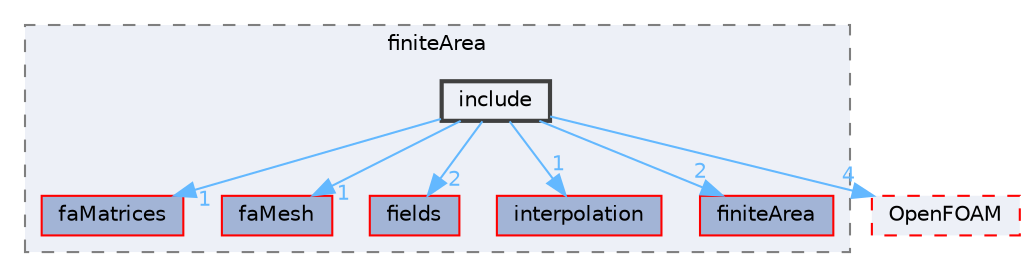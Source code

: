 digraph "src/finiteArea/include"
{
 // LATEX_PDF_SIZE
  bgcolor="transparent";
  edge [fontname=Helvetica,fontsize=10,labelfontname=Helvetica,labelfontsize=10];
  node [fontname=Helvetica,fontsize=10,shape=box,height=0.2,width=0.4];
  compound=true
  subgraph clusterdir_b69a9eadfe761c231b266ce918b218a5 {
    graph [ bgcolor="#edf0f7", pencolor="grey50", label="finiteArea", fontname=Helvetica,fontsize=10 style="filled,dashed", URL="dir_b69a9eadfe761c231b266ce918b218a5.html",tooltip=""]
  dir_11fa0d52a0a43d2db65b942bd42d04b1 [label="faMatrices", fillcolor="#a2b4d6", color="red", style="filled", URL="dir_11fa0d52a0a43d2db65b942bd42d04b1.html",tooltip=""];
  dir_f14612db68a06d13a87d37d60dc895d5 [label="faMesh", fillcolor="#a2b4d6", color="red", style="filled", URL="dir_f14612db68a06d13a87d37d60dc895d5.html",tooltip=""];
  dir_82c77a639fb8894523e0866635d617d1 [label="fields", fillcolor="#a2b4d6", color="red", style="filled", URL="dir_82c77a639fb8894523e0866635d617d1.html",tooltip=""];
  dir_880b478b7287aa29b2969cd4b71f61be [label="interpolation", fillcolor="#a2b4d6", color="red", style="filled", URL="dir_880b478b7287aa29b2969cd4b71f61be.html",tooltip=""];
  dir_b48fbfbe364b5d9546b561f47f4221eb [label="finiteArea", fillcolor="#a2b4d6", color="red", style="filled", URL="dir_b48fbfbe364b5d9546b561f47f4221eb.html",tooltip=""];
  dir_670f6c14a1f8c400a96cfc03280afe53 [label="include", fillcolor="#edf0f7", color="grey25", style="filled,bold", URL="dir_670f6c14a1f8c400a96cfc03280afe53.html",tooltip=""];
  }
  dir_c5473ff19b20e6ec4dfe5c310b3778a8 [label="OpenFOAM", fillcolor="#edf0f7", color="red", style="filled,dashed", URL="dir_c5473ff19b20e6ec4dfe5c310b3778a8.html",tooltip=""];
  dir_670f6c14a1f8c400a96cfc03280afe53->dir_11fa0d52a0a43d2db65b942bd42d04b1 [headlabel="1", labeldistance=1.5 headhref="dir_001797_001293.html" href="dir_001797_001293.html" color="steelblue1" fontcolor="steelblue1"];
  dir_670f6c14a1f8c400a96cfc03280afe53->dir_82c77a639fb8894523e0866635d617d1 [headlabel="2", labeldistance=1.5 headhref="dir_001797_001330.html" href="dir_001797_001330.html" color="steelblue1" fontcolor="steelblue1"];
  dir_670f6c14a1f8c400a96cfc03280afe53->dir_880b478b7287aa29b2969cd4b71f61be [headlabel="1", labeldistance=1.5 headhref="dir_001797_001922.html" href="dir_001797_001922.html" color="steelblue1" fontcolor="steelblue1"];
  dir_670f6c14a1f8c400a96cfc03280afe53->dir_b48fbfbe364b5d9546b561f47f4221eb [headlabel="2", labeldistance=1.5 headhref="dir_001797_001386.html" href="dir_001797_001386.html" color="steelblue1" fontcolor="steelblue1"];
  dir_670f6c14a1f8c400a96cfc03280afe53->dir_c5473ff19b20e6ec4dfe5c310b3778a8 [headlabel="4", labeldistance=1.5 headhref="dir_001797_002695.html" href="dir_001797_002695.html" color="steelblue1" fontcolor="steelblue1"];
  dir_670f6c14a1f8c400a96cfc03280afe53->dir_f14612db68a06d13a87d37d60dc895d5 [headlabel="1", labeldistance=1.5 headhref="dir_001797_001295.html" href="dir_001797_001295.html" color="steelblue1" fontcolor="steelblue1"];
}
